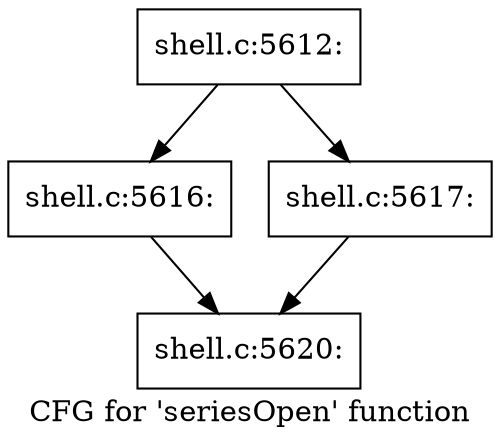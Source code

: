 digraph "CFG for 'seriesOpen' function" {
	label="CFG for 'seriesOpen' function";

	Node0x5602769c2b10 [shape=record,label="{shell.c:5612:}"];
	Node0x5602769c2b10 -> Node0x560276730b70;
	Node0x5602769c2b10 -> Node0x560276730bc0;
	Node0x560276730b70 [shape=record,label="{shell.c:5616:}"];
	Node0x560276730b70 -> Node0x5602769d0ee0;
	Node0x560276730bc0 [shape=record,label="{shell.c:5617:}"];
	Node0x560276730bc0 -> Node0x5602769d0ee0;
	Node0x5602769d0ee0 [shape=record,label="{shell.c:5620:}"];
}
